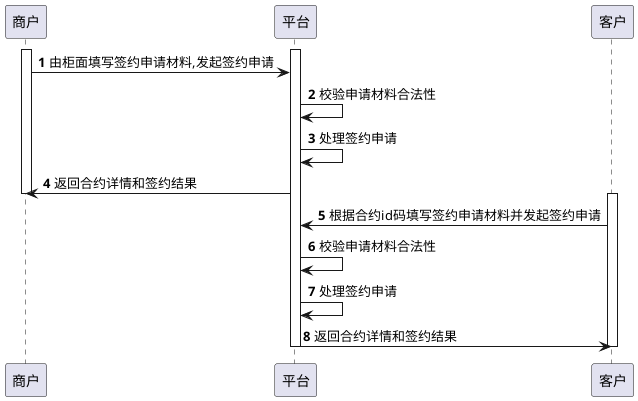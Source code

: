 @startuml
'https://plantuml.com/sequence-diagram

autonumber
activate 商户
activate 平台
商户 -> 平台: 由柜面填写签约申请材料,发起签约申请
平台 -> 平台: 校验申请材料合法性
平台 -> 平台: 处理签约申请
平台 -> 商户: 返回合约详情和签约结果
deactivate 商户
activate 客户
客户 -> 平台: 根据合约id码填写签约申请材料并发起签约申请
平台 -> 平台: 校验申请材料合法性
平台 -> 平台: 处理签约申请
平台 -> 客户: 返回合约详情和签约结果
deactivate 平台
deactivate 客户
@enduml